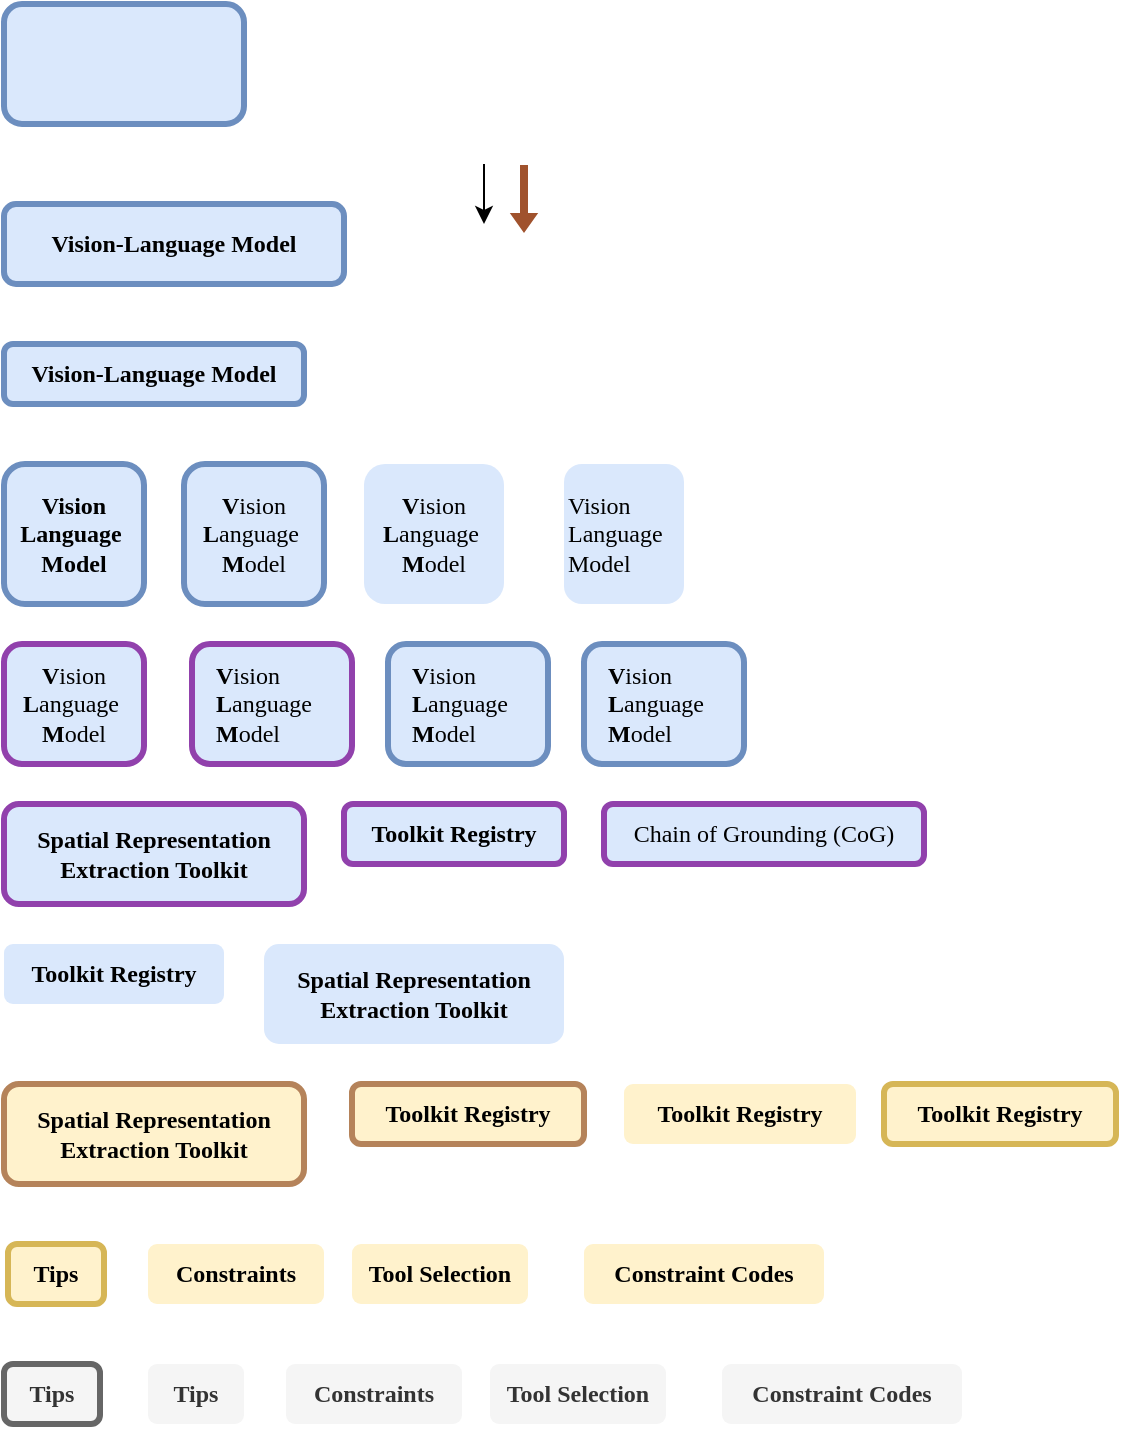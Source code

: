 <mxfile version="26.2.14">
  <diagram name="第 1 页" id="XxKXaimhd3yALRL2m2mh">
    <mxGraphModel dx="693" dy="938" grid="1" gridSize="10" guides="1" tooltips="1" connect="1" arrows="1" fold="1" page="1" pageScale="1" pageWidth="827" pageHeight="1169" math="0" shadow="0">
      <root>
        <mxCell id="0" />
        <mxCell id="1" parent="0" />
        <mxCell id="YoX9qhpIbneQWNBXdLZ7-32" value="" style="rounded=1;whiteSpace=wrap;html=1;strokeWidth=3;fillColor=#dae8fc;strokeColor=light-dark(#9141ac, #a9adff);align=center;" vertex="1" parent="1">
          <mxGeometry x="184" y="520" width="80" height="60" as="geometry" />
        </mxCell>
        <mxCell id="YoX9qhpIbneQWNBXdLZ7-1" value="" style="rounded=1;whiteSpace=wrap;html=1;strokeWidth=3;fillColor=#dae8fc;strokeColor=#6c8ebf;" vertex="1" parent="1">
          <mxGeometry x="90" y="200" width="120" height="60" as="geometry" />
        </mxCell>
        <mxCell id="YoX9qhpIbneQWNBXdLZ7-2" value="&lt;font face=&quot;Times New Roman&quot;&gt;&lt;b&gt;&lt;span&gt;&lt;span&gt;Vision-Language Model&lt;/span&gt;&lt;/span&gt;&lt;/b&gt;&lt;/font&gt;" style="rounded=1;whiteSpace=wrap;html=1;strokeWidth=3;fillColor=#dae8fc;strokeColor=#6c8ebf;" vertex="1" parent="1">
          <mxGeometry x="90" y="300" width="170" height="40" as="geometry" />
        </mxCell>
        <mxCell id="YoX9qhpIbneQWNBXdLZ7-3" value="&lt;font face=&quot;Times New Roman&quot;&gt;&lt;b&gt;&lt;span&gt;&lt;span&gt;Vision-Language Model&lt;/span&gt;&lt;/span&gt;&lt;/b&gt;&lt;/font&gt;" style="rounded=1;whiteSpace=wrap;html=1;strokeWidth=3;fillColor=#dae8fc;strokeColor=#6c8ebf;" vertex="1" parent="1">
          <mxGeometry x="90" y="370" width="150" height="30" as="geometry" />
        </mxCell>
        <mxCell id="YoX9qhpIbneQWNBXdLZ7-4" value="" style="endArrow=classic;html=1;rounded=0;curved=0;jumpStyle=none;targetPerimeterSpacing=0;endSize=6;startSize=6;flowAnimation=0;" edge="1" parent="1">
          <mxGeometry width="50" height="50" relative="1" as="geometry">
            <mxPoint x="330" y="280" as="sourcePoint" />
            <mxPoint x="330" y="310" as="targetPoint" />
          </mxGeometry>
        </mxCell>
        <mxCell id="YoX9qhpIbneQWNBXdLZ7-6" value="" style="shape=flexArrow;endArrow=classic;html=1;rounded=0;fillColor=#a0522d;strokeColor=none;targetPerimeterSpacing=0;endSize=3;startSize=6;endWidth=9.2;width=4;shadow=0;" edge="1" parent="1">
          <mxGeometry width="50" height="50" relative="1" as="geometry">
            <mxPoint x="350" y="280" as="sourcePoint" />
            <mxPoint x="350" y="315" as="targetPoint" />
          </mxGeometry>
        </mxCell>
        <mxCell id="YoX9qhpIbneQWNBXdLZ7-7" value="&lt;div align=&quot;center&quot;&gt;&lt;font face=&quot;Times New Roman&quot;&gt;&lt;b&gt;&lt;span&gt;&lt;span&gt;Vision&lt;/span&gt;&lt;/span&gt;&lt;/b&gt;&lt;/font&gt;&lt;/div&gt;&lt;div align=&quot;center&quot;&gt;&lt;font face=&quot;Times New Roman&quot;&gt;&lt;b&gt;&lt;span&gt;&lt;span&gt;Language&amp;nbsp;&lt;/span&gt;&lt;/span&gt;&lt;/b&gt;&lt;/font&gt;&lt;/div&gt;&lt;div align=&quot;center&quot;&gt;&lt;font face=&quot;Times New Roman&quot;&gt;&lt;b&gt;&lt;span&gt;&lt;span&gt;Model&lt;/span&gt;&lt;/span&gt;&lt;/b&gt;&lt;/font&gt;&lt;/div&gt;" style="rounded=1;whiteSpace=wrap;html=1;strokeWidth=3;fillColor=#dae8fc;strokeColor=#6c8ebf;align=center;" vertex="1" parent="1">
          <mxGeometry x="90" y="430" width="70" height="70" as="geometry" />
        </mxCell>
        <mxCell id="YoX9qhpIbneQWNBXdLZ7-10" value="&lt;div align=&quot;center&quot;&gt;&lt;font face=&quot;Times New Roman&quot;&gt;&lt;span&gt;&lt;span&gt;&lt;b&gt;V&lt;/b&gt;ision&lt;/span&gt;&lt;/span&gt;&lt;/font&gt;&lt;/div&gt;&lt;div align=&quot;center&quot;&gt;&lt;font face=&quot;Times New Roman&quot;&gt;&lt;span&gt;&lt;span&gt;&lt;b&gt;L&lt;/b&gt;anguage&amp;nbsp;&lt;/span&gt;&lt;/span&gt;&lt;/font&gt;&lt;/div&gt;&lt;div align=&quot;center&quot;&gt;&lt;font face=&quot;Times New Roman&quot;&gt;&lt;span&gt;&lt;span&gt;&lt;b&gt;M&lt;/b&gt;odel&lt;/span&gt;&lt;/span&gt;&lt;/font&gt;&lt;/div&gt;" style="rounded=1;whiteSpace=wrap;html=1;strokeWidth=3;fillColor=#dae8fc;strokeColor=#6c8ebf;align=center;" vertex="1" parent="1">
          <mxGeometry x="180" y="430" width="70" height="70" as="geometry" />
        </mxCell>
        <mxCell id="YoX9qhpIbneQWNBXdLZ7-11" value="&lt;div align=&quot;center&quot;&gt;&lt;font face=&quot;Times New Roman&quot;&gt;&lt;span&gt;&lt;span&gt;&lt;b&gt;V&lt;/b&gt;ision&lt;/span&gt;&lt;/span&gt;&lt;/font&gt;&lt;/div&gt;&lt;div align=&quot;center&quot;&gt;&lt;font face=&quot;Times New Roman&quot;&gt;&lt;span&gt;&lt;span&gt;&lt;b&gt;L&lt;/b&gt;anguage&amp;nbsp;&lt;/span&gt;&lt;/span&gt;&lt;/font&gt;&lt;/div&gt;&lt;div align=&quot;center&quot;&gt;&lt;font face=&quot;Times New Roman&quot;&gt;&lt;span&gt;&lt;span&gt;&lt;b&gt;M&lt;/b&gt;odel&lt;/span&gt;&lt;/span&gt;&lt;/font&gt;&lt;/div&gt;" style="rounded=1;whiteSpace=wrap;html=1;strokeWidth=3;fillColor=#dae8fc;strokeColor=none;align=center;" vertex="1" parent="1">
          <mxGeometry x="270" y="430" width="70" height="70" as="geometry" />
        </mxCell>
        <mxCell id="YoX9qhpIbneQWNBXdLZ7-12" value="&lt;div align=&quot;left&quot;&gt;&lt;font face=&quot;Times New Roman&quot;&gt;Vision&amp;nbsp;&lt;/font&gt;&lt;br&gt;&lt;font face=&quot;Times New Roman&quot;&gt;Language&amp;nbsp;&lt;/font&gt;&lt;br&gt;&lt;font face=&quot;Times New Roman&quot;&gt;Model&lt;/font&gt;&lt;/div&gt;" style="rounded=1;whiteSpace=wrap;strokeWidth=3;fillColor=#dae8fc;strokeColor=none;align=left;labelBorderColor=none;textShadow=0;html=1;" vertex="1" parent="1">
          <mxGeometry x="370" y="430" width="60" height="70" as="geometry" />
        </mxCell>
        <mxCell id="YoX9qhpIbneQWNBXdLZ7-14" value="&lt;div align=&quot;center&quot;&gt;&lt;font face=&quot;Times New Roman&quot;&gt;&lt;span&gt;&lt;span&gt;&lt;b&gt;V&lt;/b&gt;ision&lt;/span&gt;&lt;/span&gt;&lt;/font&gt;&lt;/div&gt;&lt;div align=&quot;center&quot;&gt;&lt;font face=&quot;Times New Roman&quot;&gt;&lt;span&gt;&lt;span&gt;&lt;b&gt;L&lt;/b&gt;anguage&amp;nbsp;&lt;/span&gt;&lt;/span&gt;&lt;/font&gt;&lt;/div&gt;&lt;div align=&quot;center&quot;&gt;&lt;font face=&quot;Times New Roman&quot;&gt;&lt;span&gt;&lt;span&gt;&lt;b&gt;M&lt;/b&gt;odel&lt;/span&gt;&lt;/span&gt;&lt;/font&gt;&lt;/div&gt;" style="rounded=1;whiteSpace=wrap;html=1;strokeWidth=3;fillColor=#dae8fc;strokeColor=light-dark(#9141ac, #a9adff);align=center;" vertex="1" parent="1">
          <mxGeometry x="90" y="520" width="70" height="60" as="geometry" />
        </mxCell>
        <mxCell id="YoX9qhpIbneQWNBXdLZ7-15" value="&lt;font face=&quot;Times New Roman&quot;&gt;&lt;b&gt;Spatial Representation Extraction Toolkit&lt;/b&gt;&lt;/font&gt;" style="rounded=1;whiteSpace=wrap;html=1;strokeWidth=3;fillColor=#dae8fc;strokeColor=light-dark(#9141ac, #a9adff);align=center;" vertex="1" parent="1">
          <mxGeometry x="90" y="600" width="150" height="50" as="geometry" />
        </mxCell>
        <mxCell id="YoX9qhpIbneQWNBXdLZ7-17" value="&lt;font face=&quot;Times New Roman&quot;&gt;&lt;b&gt;Toolkit Registry&lt;/b&gt;&lt;/font&gt;" style="rounded=1;whiteSpace=wrap;html=1;strokeWidth=3;fillColor=#dae8fc;strokeColor=light-dark(#9141ac, #a9adff);align=center;" vertex="1" parent="1">
          <mxGeometry x="260" y="600" width="110" height="30" as="geometry" />
        </mxCell>
        <mxCell id="YoX9qhpIbneQWNBXdLZ7-18" value="&lt;font face=&quot;Times New Roman&quot;&gt;&lt;b&gt;Toolkit Registry&lt;/b&gt;&lt;/font&gt;" style="rounded=1;whiteSpace=wrap;html=1;strokeWidth=3;fillColor=#dae8fc;strokeColor=none;align=center;" vertex="1" parent="1">
          <mxGeometry x="90" y="670" width="110" height="30" as="geometry" />
        </mxCell>
        <mxCell id="YoX9qhpIbneQWNBXdLZ7-19" value="&lt;font face=&quot;Times New Roman&quot;&gt;&lt;b&gt;Spatial Representation Extraction Toolkit&lt;/b&gt;&lt;/font&gt;" style="rounded=1;whiteSpace=wrap;html=1;strokeWidth=3;fillColor=#dae8fc;strokeColor=none;align=center;" vertex="1" parent="1">
          <mxGeometry x="220" y="670" width="150" height="50" as="geometry" />
        </mxCell>
        <mxCell id="YoX9qhpIbneQWNBXdLZ7-20" value="&lt;div data-docx-has-block-data=&quot;false&quot; data-lark-html-role=&quot;root&quot; data-page-id=&quot;Y6xqdsJ0JoNIp3x1KjNcxyL0n1f&quot;&gt;&lt;div class=&quot;old-record-id-Jpved50hUo4uE4xDqZKcLIfEnAk&quot;&gt;&lt;font face=&quot;Times New Roman&quot;&gt;Chain of Grounding (CoG)&lt;/font&gt;&lt;/div&gt;&lt;/div&gt;&lt;font face=&quot;Times New Roman&quot;&gt;&lt;span class=&quot;lark-record-clipboard&quot; data-lark-record-format=&quot;docx/text&quot; data-lark-record-data=&quot;{&amp;quot;rootId&amp;quot;:&amp;quot;Y6xqdsJ0JoNIp3x1KjNcxyL0n1f&amp;quot;,&amp;quot;text&amp;quot;:{&amp;quot;initialAttributedTexts&amp;quot;:{&amp;quot;text&amp;quot;:{&amp;quot;0&amp;quot;:&amp;quot;Chain of Grounding (CoG)&amp;quot;},&amp;quot;attribs&amp;quot;:{&amp;quot;0&amp;quot;:&amp;quot;*0+o&amp;quot;}},&amp;quot;apool&amp;quot;:{&amp;quot;numToAttrib&amp;quot;:{&amp;quot;0&amp;quot;:[&amp;quot;author&amp;quot;,&amp;quot;7455933905562779650&amp;quot;]},&amp;quot;nextNum&amp;quot;:1}},&amp;quot;type&amp;quot;:&amp;quot;text&amp;quot;,&amp;quot;referenceRecordMap&amp;quot;:{},&amp;quot;extra&amp;quot;:{&amp;quot;channel&amp;quot;:&amp;quot;saas&amp;quot;,&amp;quot;isEqualBlockSelection&amp;quot;:false,&amp;quot;pasteRandomId&amp;quot;:&amp;quot;5d08a9c0-3101-4293-8adc-91da2f840806&amp;quot;,&amp;quot;mention_page_title&amp;quot;:{},&amp;quot;external_mention_url&amp;quot;:{}},&amp;quot;isKeepQuoteContainer&amp;quot;:false,&amp;quot;isFromCode&amp;quot;:false,&amp;quot;selection&amp;quot;:[{&amp;quot;id&amp;quot;:1047,&amp;quot;type&amp;quot;:&amp;quot;text&amp;quot;,&amp;quot;selection&amp;quot;:{&amp;quot;start&amp;quot;:4,&amp;quot;end&amp;quot;:28},&amp;quot;recordId&amp;quot;:&amp;quot;Jpved50hUo4uE4xDqZKcLIfEnAk&amp;quot;}],&amp;quot;payloadMap&amp;quot;:{},&amp;quot;isCut&amp;quot;:false}&quot;&gt;&lt;/span&gt;&lt;/font&gt;" style="rounded=1;whiteSpace=wrap;html=1;strokeWidth=3;fillColor=#dae8fc;strokeColor=light-dark(#9141ac, #a9adff);align=center;" vertex="1" parent="1">
          <mxGeometry x="390" y="600" width="160" height="30" as="geometry" />
        </mxCell>
        <mxCell id="YoX9qhpIbneQWNBXdLZ7-21" value="&lt;font face=&quot;Times New Roman&quot;&gt;&lt;b&gt;Spatial Representation Extraction Toolkit&lt;/b&gt;&lt;/font&gt;" style="rounded=1;whiteSpace=wrap;html=1;strokeWidth=3;fillColor=#fff2cc;strokeColor=light-dark(#b5835a, #00a200);align=center;" vertex="1" parent="1">
          <mxGeometry x="90" y="740" width="150" height="50" as="geometry" />
        </mxCell>
        <mxCell id="YoX9qhpIbneQWNBXdLZ7-23" value="&lt;font face=&quot;Times New Roman&quot;&gt;&lt;b&gt;Toolkit Registry&lt;/b&gt;&lt;/font&gt;" style="rounded=1;whiteSpace=wrap;html=1;strokeWidth=3;fillColor=#fff2cc;strokeColor=light-dark(#b5835a, #00a200);align=center;" vertex="1" parent="1">
          <mxGeometry x="264" y="740" width="116" height="30" as="geometry" />
        </mxCell>
        <mxCell id="YoX9qhpIbneQWNBXdLZ7-25" value="&lt;font face=&quot;Times New Roman&quot;&gt;&lt;b&gt;Toolkit Registry&lt;/b&gt;&lt;/font&gt;" style="rounded=1;whiteSpace=wrap;html=1;strokeWidth=3;fillColor=#fff2cc;strokeColor=none;align=center;" vertex="1" parent="1">
          <mxGeometry x="400" y="740" width="116" height="30" as="geometry" />
        </mxCell>
        <mxCell id="YoX9qhpIbneQWNBXdLZ7-26" value="&lt;font face=&quot;Times New Roman&quot;&gt;&lt;b&gt;Tips&lt;/b&gt;&lt;/font&gt;" style="rounded=1;whiteSpace=wrap;html=1;strokeWidth=3;fillColor=#fff2cc;strokeColor=#d6b656;align=center;" vertex="1" parent="1">
          <mxGeometry x="92" y="820" width="48" height="30" as="geometry" />
        </mxCell>
        <mxCell id="YoX9qhpIbneQWNBXdLZ7-27" value="&lt;font face=&quot;Times New Roman&quot;&gt;&lt;b&gt;Constraints&lt;/b&gt;&lt;/font&gt;" style="rounded=1;whiteSpace=wrap;html=1;strokeWidth=3;fillColor=#fff2cc;strokeColor=none;align=center;" vertex="1" parent="1">
          <mxGeometry x="162" y="820" width="88" height="30" as="geometry" />
        </mxCell>
        <mxCell id="YoX9qhpIbneQWNBXdLZ7-28" value="&lt;font face=&quot;Times New Roman&quot;&gt;&lt;b&gt;Tool Selection&lt;/b&gt;&lt;/font&gt;" style="rounded=1;whiteSpace=wrap;html=1;strokeWidth=3;fillColor=#fff2cc;strokeColor=none;align=center;" vertex="1" parent="1">
          <mxGeometry x="264" y="820" width="88" height="30" as="geometry" />
        </mxCell>
        <mxCell id="YoX9qhpIbneQWNBXdLZ7-30" value="&lt;font face=&quot;Times New Roman&quot;&gt;&lt;b&gt;Constraint Codes&lt;/b&gt;&lt;/font&gt;" style="rounded=1;whiteSpace=wrap;html=1;strokeWidth=3;fillColor=#fff2cc;strokeColor=none;align=center;" vertex="1" parent="1">
          <mxGeometry x="380" y="820" width="120" height="30" as="geometry" />
        </mxCell>
        <mxCell id="YoX9qhpIbneQWNBXdLZ7-31" value="&lt;div align=&quot;left&quot;&gt;&lt;font face=&quot;Times New Roman&quot;&gt;&lt;b&gt;V&lt;/b&gt;ision&lt;/font&gt;&lt;/div&gt;&lt;div align=&quot;left&quot;&gt;&lt;font face=&quot;Times New Roman&quot;&gt;&lt;b&gt;L&lt;/b&gt;anguage&lt;/font&gt;&lt;/div&gt;&lt;div align=&quot;left&quot;&gt;&lt;font face=&quot;Times New Roman&quot;&gt;&lt;b&gt;M&lt;/b&gt;odel&lt;/font&gt;&lt;/div&gt;" style="text;html=1;align=left;verticalAlign=middle;resizable=0;points=[];autosize=1;strokeColor=none;fillColor=none;" vertex="1" parent="1">
          <mxGeometry x="194" y="520" width="70" height="60" as="geometry" />
        </mxCell>
        <mxCell id="YoX9qhpIbneQWNBXdLZ7-33" value="&lt;font face=&quot;Times New Roman&quot;&gt;&lt;b&gt;Tips&lt;/b&gt;&lt;/font&gt;" style="rounded=1;whiteSpace=wrap;html=1;strokeWidth=3;fillColor=#f5f5f5;strokeColor=#666666;align=center;fontColor=#333333;" vertex="1" parent="1">
          <mxGeometry x="90" y="880" width="48" height="30" as="geometry" />
        </mxCell>
        <mxCell id="YoX9qhpIbneQWNBXdLZ7-34" value="&lt;font face=&quot;Times New Roman&quot;&gt;&lt;b&gt;Toolkit Registry&lt;/b&gt;&lt;/font&gt;" style="rounded=1;whiteSpace=wrap;html=1;strokeWidth=3;fillColor=#fff2cc;strokeColor=#d6b656;align=center;" vertex="1" parent="1">
          <mxGeometry x="530" y="740" width="116" height="30" as="geometry" />
        </mxCell>
        <mxCell id="YoX9qhpIbneQWNBXdLZ7-35" value="" style="rounded=1;whiteSpace=wrap;html=1;strokeWidth=3;fillColor=#dae8fc;strokeColor=#6c8ebf;align=center;" vertex="1" parent="1">
          <mxGeometry x="282" y="520" width="80" height="60" as="geometry" />
        </mxCell>
        <mxCell id="YoX9qhpIbneQWNBXdLZ7-36" value="&lt;div align=&quot;left&quot;&gt;&lt;font face=&quot;Times New Roman&quot;&gt;&lt;b&gt;V&lt;/b&gt;ision&lt;/font&gt;&lt;/div&gt;&lt;div align=&quot;left&quot;&gt;&lt;font face=&quot;Times New Roman&quot;&gt;&lt;b&gt;L&lt;/b&gt;anguage&lt;/font&gt;&lt;/div&gt;&lt;div align=&quot;left&quot;&gt;&lt;font face=&quot;Times New Roman&quot;&gt;&lt;b&gt;M&lt;/b&gt;odel&lt;/font&gt;&lt;/div&gt;" style="text;html=1;align=left;verticalAlign=middle;resizable=0;points=[];autosize=1;strokeColor=none;fillColor=none;" vertex="1" parent="1">
          <mxGeometry x="292" y="520" width="70" height="60" as="geometry" />
        </mxCell>
        <mxCell id="YoX9qhpIbneQWNBXdLZ7-37" value="&lt;font face=&quot;Times New Roman&quot;&gt;&lt;b&gt;Tips&lt;/b&gt;&lt;/font&gt;" style="rounded=1;whiteSpace=wrap;html=1;strokeWidth=3;fillColor=#f5f5f5;strokeColor=none;align=center;fontColor=#333333;" vertex="1" parent="1">
          <mxGeometry x="162" y="880" width="48" height="30" as="geometry" />
        </mxCell>
        <mxCell id="YoX9qhpIbneQWNBXdLZ7-38" value="&lt;font face=&quot;Times New Roman&quot;&gt;&lt;b&gt;Constraints&lt;/b&gt;&lt;/font&gt;" style="rounded=1;whiteSpace=wrap;html=1;strokeWidth=3;fillColor=#f5f5f5;strokeColor=none;align=center;fontColor=#333333;" vertex="1" parent="1">
          <mxGeometry x="231" y="880" width="88" height="30" as="geometry" />
        </mxCell>
        <mxCell id="YoX9qhpIbneQWNBXdLZ7-39" value="&lt;font face=&quot;Times New Roman&quot;&gt;&lt;b&gt;Tool Selection&lt;/b&gt;&lt;/font&gt;" style="rounded=1;whiteSpace=wrap;html=1;strokeWidth=3;fillColor=#f5f5f5;strokeColor=none;align=center;fontColor=#333333;" vertex="1" parent="1">
          <mxGeometry x="333" y="880" width="88" height="30" as="geometry" />
        </mxCell>
        <mxCell id="YoX9qhpIbneQWNBXdLZ7-40" value="&lt;font face=&quot;Times New Roman&quot;&gt;&lt;b&gt;Constraint Codes&lt;/b&gt;&lt;/font&gt;" style="rounded=1;whiteSpace=wrap;html=1;strokeWidth=3;fillColor=#f5f5f5;strokeColor=none;align=center;fontColor=#333333;" vertex="1" parent="1">
          <mxGeometry x="449" y="880" width="120" height="30" as="geometry" />
        </mxCell>
        <mxCell id="YoX9qhpIbneQWNBXdLZ7-42" value="" style="rounded=1;whiteSpace=wrap;html=1;strokeWidth=3;fillColor=#dae8fc;strokeColor=#6c8ebf;align=center;" vertex="1" parent="1">
          <mxGeometry x="380" y="520" width="80" height="60" as="geometry" />
        </mxCell>
        <mxCell id="YoX9qhpIbneQWNBXdLZ7-43" value="&lt;div align=&quot;left&quot;&gt;&lt;font face=&quot;Times New Roman&quot;&gt;&lt;b&gt;V&lt;/b&gt;ision&lt;/font&gt;&lt;/div&gt;&lt;div align=&quot;left&quot;&gt;&lt;font face=&quot;Times New Roman&quot;&gt;&lt;b&gt;L&lt;/b&gt;anguage&lt;/font&gt;&lt;/div&gt;&lt;div align=&quot;left&quot;&gt;&lt;font face=&quot;Times New Roman&quot;&gt;&lt;b&gt;M&lt;/b&gt;odel&lt;/font&gt;&lt;/div&gt;" style="text;html=1;align=left;verticalAlign=middle;resizable=0;points=[];autosize=1;strokeColor=none;fillColor=none;" vertex="1" parent="1">
          <mxGeometry x="390" y="520" width="70" height="60" as="geometry" />
        </mxCell>
      </root>
    </mxGraphModel>
  </diagram>
</mxfile>
